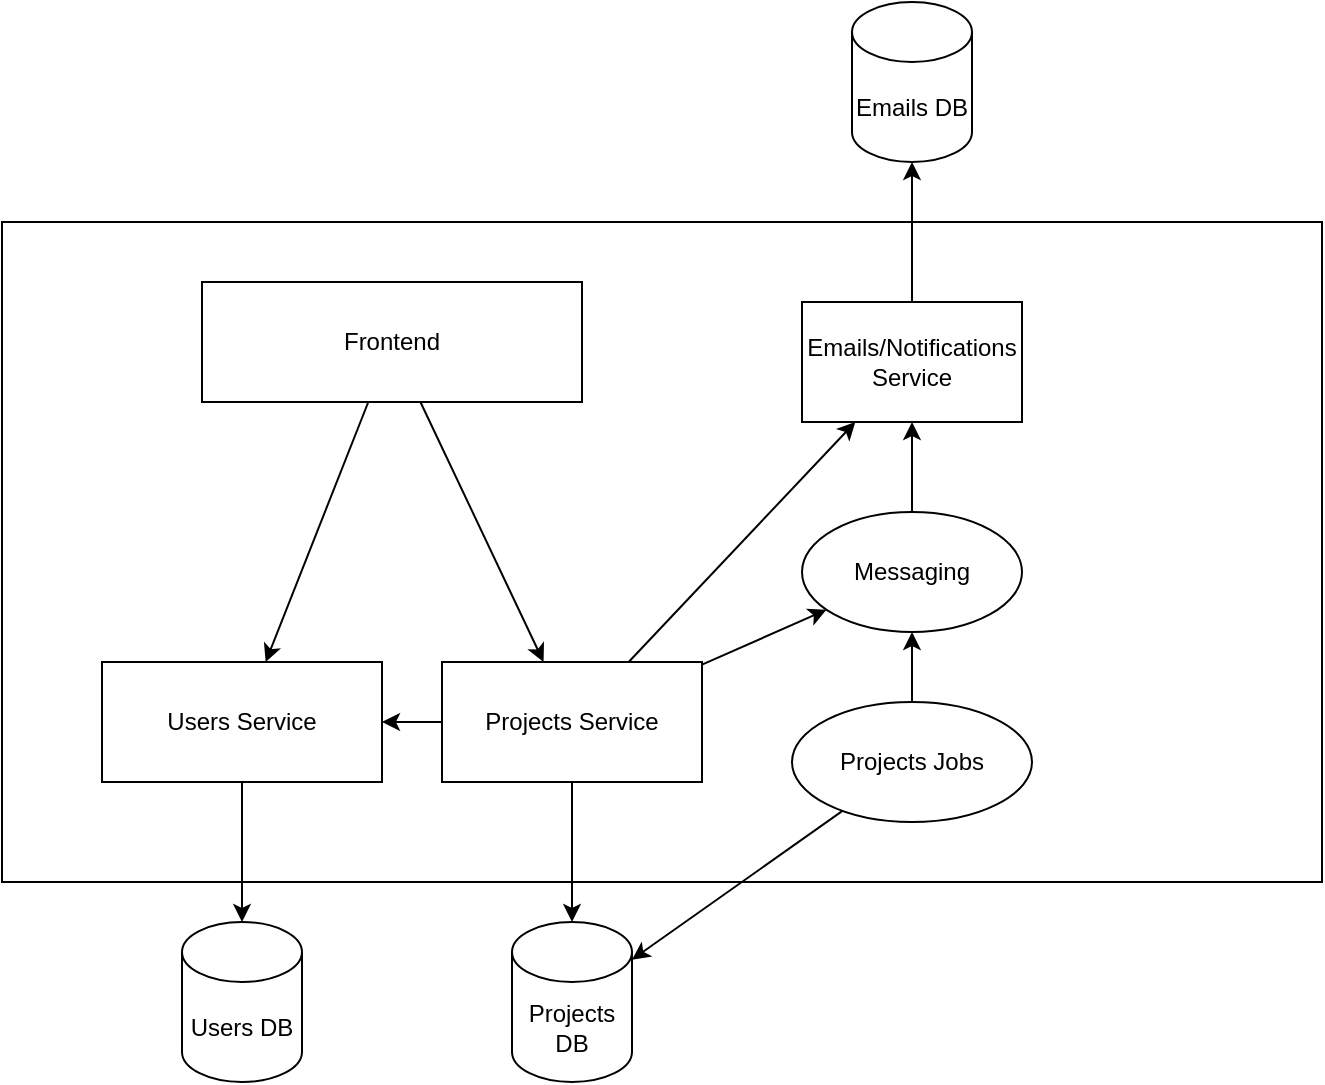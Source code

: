 <mxfile version="21.2.7" type="github">
  <diagram name="Página-1" id="eg0oTvGcrA66KFF-7chn">
    <mxGraphModel dx="1434" dy="788" grid="1" gridSize="10" guides="1" tooltips="1" connect="1" arrows="1" fold="1" page="1" pageScale="1" pageWidth="827" pageHeight="1169" math="0" shadow="0">
      <root>
        <mxCell id="0" />
        <mxCell id="1" parent="0" />
        <mxCell id="Y_fiJDawOyyLKMSobzCN-2" value="" style="rounded=0;whiteSpace=wrap;html=1;" vertex="1" parent="1">
          <mxGeometry x="110" y="380" width="660" height="330" as="geometry" />
        </mxCell>
        <mxCell id="Y_fiJDawOyyLKMSobzCN-1" value="Users Service" style="rounded=0;whiteSpace=wrap;html=1;" vertex="1" parent="1">
          <mxGeometry x="160" y="600" width="140" height="60" as="geometry" />
        </mxCell>
        <mxCell id="Y_fiJDawOyyLKMSobzCN-3" value="Frontend" style="rounded=0;whiteSpace=wrap;html=1;" vertex="1" parent="1">
          <mxGeometry x="210" y="410" width="190" height="60" as="geometry" />
        </mxCell>
        <mxCell id="Y_fiJDawOyyLKMSobzCN-7" value="Emails/Notifications Service" style="rounded=0;whiteSpace=wrap;html=1;" vertex="1" parent="1">
          <mxGeometry x="510" y="420" width="110" height="60" as="geometry" />
        </mxCell>
        <mxCell id="Y_fiJDawOyyLKMSobzCN-8" value="Messaging" style="ellipse;whiteSpace=wrap;html=1;" vertex="1" parent="1">
          <mxGeometry x="510" y="525" width="110" height="60" as="geometry" />
        </mxCell>
        <mxCell id="Y_fiJDawOyyLKMSobzCN-9" value="Projects Service" style="rounded=0;whiteSpace=wrap;html=1;" vertex="1" parent="1">
          <mxGeometry x="330" y="600" width="130" height="60" as="geometry" />
        </mxCell>
        <mxCell id="Y_fiJDawOyyLKMSobzCN-10" value="Projects Jobs" style="ellipse;whiteSpace=wrap;html=1;" vertex="1" parent="1">
          <mxGeometry x="505" y="620" width="120" height="60" as="geometry" />
        </mxCell>
        <mxCell id="Y_fiJDawOyyLKMSobzCN-11" value="" style="endArrow=classic;html=1;rounded=0;" edge="1" parent="1" source="Y_fiJDawOyyLKMSobzCN-3" target="Y_fiJDawOyyLKMSobzCN-9">
          <mxGeometry width="50" height="50" relative="1" as="geometry">
            <mxPoint x="390" y="590" as="sourcePoint" />
            <mxPoint x="440" y="570" as="targetPoint" />
          </mxGeometry>
        </mxCell>
        <mxCell id="Y_fiJDawOyyLKMSobzCN-13" value="" style="endArrow=classic;html=1;rounded=0;" edge="1" parent="1" source="Y_fiJDawOyyLKMSobzCN-3" target="Y_fiJDawOyyLKMSobzCN-1">
          <mxGeometry width="50" height="50" relative="1" as="geometry">
            <mxPoint x="390" y="620" as="sourcePoint" />
            <mxPoint x="440" y="570" as="targetPoint" />
          </mxGeometry>
        </mxCell>
        <mxCell id="Y_fiJDawOyyLKMSobzCN-14" value="" style="endArrow=classic;html=1;rounded=0;" edge="1" parent="1" source="Y_fiJDawOyyLKMSobzCN-9" target="Y_fiJDawOyyLKMSobzCN-1">
          <mxGeometry width="50" height="50" relative="1" as="geometry">
            <mxPoint x="390" y="620" as="sourcePoint" />
            <mxPoint x="440" y="570" as="targetPoint" />
          </mxGeometry>
        </mxCell>
        <mxCell id="Y_fiJDawOyyLKMSobzCN-15" value="" style="endArrow=classic;html=1;rounded=0;" edge="1" parent="1" source="Y_fiJDawOyyLKMSobzCN-9" target="Y_fiJDawOyyLKMSobzCN-7">
          <mxGeometry width="50" height="50" relative="1" as="geometry">
            <mxPoint x="390" y="620" as="sourcePoint" />
            <mxPoint x="440" y="570" as="targetPoint" />
          </mxGeometry>
        </mxCell>
        <mxCell id="Y_fiJDawOyyLKMSobzCN-16" value="" style="endArrow=classic;html=1;rounded=0;" edge="1" parent="1" source="Y_fiJDawOyyLKMSobzCN-9" target="Y_fiJDawOyyLKMSobzCN-8">
          <mxGeometry width="50" height="50" relative="1" as="geometry">
            <mxPoint x="390" y="620" as="sourcePoint" />
            <mxPoint x="440" y="570" as="targetPoint" />
          </mxGeometry>
        </mxCell>
        <mxCell id="Y_fiJDawOyyLKMSobzCN-17" value="" style="endArrow=classic;html=1;rounded=0;entryX=0.5;entryY=1;entryDx=0;entryDy=0;" edge="1" parent="1" source="Y_fiJDawOyyLKMSobzCN-10" target="Y_fiJDawOyyLKMSobzCN-8">
          <mxGeometry width="50" height="50" relative="1" as="geometry">
            <mxPoint x="390" y="620" as="sourcePoint" />
            <mxPoint x="440" y="570" as="targetPoint" />
          </mxGeometry>
        </mxCell>
        <mxCell id="Y_fiJDawOyyLKMSobzCN-18" value="Users DB" style="shape=cylinder3;whiteSpace=wrap;html=1;boundedLbl=1;backgroundOutline=1;size=15;" vertex="1" parent="1">
          <mxGeometry x="200" y="730" width="60" height="80" as="geometry" />
        </mxCell>
        <mxCell id="Y_fiJDawOyyLKMSobzCN-19" value="Emails DB" style="shape=cylinder3;whiteSpace=wrap;html=1;boundedLbl=1;backgroundOutline=1;size=15;" vertex="1" parent="1">
          <mxGeometry x="535" y="270" width="60" height="80" as="geometry" />
        </mxCell>
        <mxCell id="Y_fiJDawOyyLKMSobzCN-20" value="" style="endArrow=classic;html=1;rounded=0;" edge="1" parent="1" source="Y_fiJDawOyyLKMSobzCN-8" target="Y_fiJDawOyyLKMSobzCN-7">
          <mxGeometry width="50" height="50" relative="1" as="geometry">
            <mxPoint x="390" y="620" as="sourcePoint" />
            <mxPoint x="440" y="570" as="targetPoint" />
          </mxGeometry>
        </mxCell>
        <mxCell id="Y_fiJDawOyyLKMSobzCN-21" value="Projects DB" style="shape=cylinder3;whiteSpace=wrap;html=1;boundedLbl=1;backgroundOutline=1;size=15;" vertex="1" parent="1">
          <mxGeometry x="365" y="730" width="60" height="80" as="geometry" />
        </mxCell>
        <mxCell id="Y_fiJDawOyyLKMSobzCN-22" value="" style="endArrow=classic;html=1;rounded=0;exitX=0.5;exitY=1;exitDx=0;exitDy=0;" edge="1" parent="1" source="Y_fiJDawOyyLKMSobzCN-9" target="Y_fiJDawOyyLKMSobzCN-21">
          <mxGeometry width="50" height="50" relative="1" as="geometry">
            <mxPoint x="390" y="620" as="sourcePoint" />
            <mxPoint x="440" y="570" as="targetPoint" />
          </mxGeometry>
        </mxCell>
        <mxCell id="Y_fiJDawOyyLKMSobzCN-23" value="" style="endArrow=classic;html=1;rounded=0;entryX=0.5;entryY=0;entryDx=0;entryDy=0;entryPerimeter=0;" edge="1" parent="1" source="Y_fiJDawOyyLKMSobzCN-1" target="Y_fiJDawOyyLKMSobzCN-18">
          <mxGeometry width="50" height="50" relative="1" as="geometry">
            <mxPoint x="390" y="620" as="sourcePoint" />
            <mxPoint x="440" y="570" as="targetPoint" />
          </mxGeometry>
        </mxCell>
        <mxCell id="Y_fiJDawOyyLKMSobzCN-24" value="" style="endArrow=classic;html=1;rounded=0;" edge="1" parent="1" source="Y_fiJDawOyyLKMSobzCN-7" target="Y_fiJDawOyyLKMSobzCN-19">
          <mxGeometry width="50" height="50" relative="1" as="geometry">
            <mxPoint x="390" y="620" as="sourcePoint" />
            <mxPoint x="440" y="570" as="targetPoint" />
          </mxGeometry>
        </mxCell>
        <mxCell id="Y_fiJDawOyyLKMSobzCN-25" value="" style="endArrow=classic;html=1;rounded=0;" edge="1" parent="1" source="Y_fiJDawOyyLKMSobzCN-10" target="Y_fiJDawOyyLKMSobzCN-21">
          <mxGeometry width="50" height="50" relative="1" as="geometry">
            <mxPoint x="390" y="620" as="sourcePoint" />
            <mxPoint x="440" y="570" as="targetPoint" />
          </mxGeometry>
        </mxCell>
      </root>
    </mxGraphModel>
  </diagram>
</mxfile>
